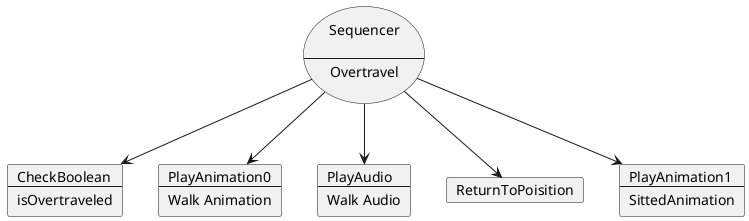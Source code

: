 @startuml

usecase Sequencer[
    Sequencer
    
    ---
    Overtravel
]
card CheckBoolean[
    CheckBoolean
    ---
    isOvertraveled
]
card PlayAnimation0[
    PlayAnimation0
    ---
    Walk Animation
]
card PlayAudio[
    PlayAudio
    ---
    Walk Audio
]
card ReturnToPoisition
card PlayAnimation1[
    PlayAnimation1
    ---
    SittedAnimation
]

Sequencer-->CheckBoolean
Sequencer-->PlayAnimation0
Sequencer-->PlayAudio
Sequencer-->ReturnToPoisition
Sequencer-->PlayAnimation1


@enduml